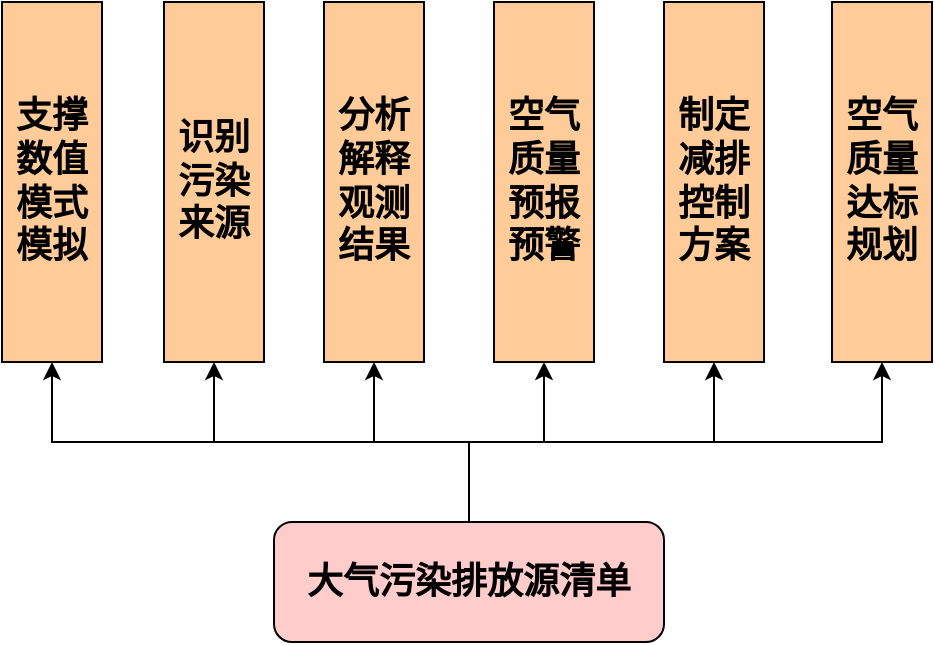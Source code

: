 <mxfile version="13.10.3" type="github">
  <diagram id="O625ewHdyAS9IjYA-WDS" name="Page-1">
    <mxGraphModel dx="868" dy="425" grid="1" gridSize="10" guides="1" tooltips="1" connect="1" arrows="1" fold="1" page="1" pageScale="1" pageWidth="1169" pageHeight="827" math="0" shadow="0">
      <root>
        <mxCell id="0" />
        <mxCell id="1" parent="0" />
        <mxCell id="PwkgPZgoM_TibOQa7Q1G-10" style="edgeStyle=orthogonalEdgeStyle;rounded=0;orthogonalLoop=1;jettySize=auto;html=1;exitX=0.5;exitY=0;exitDx=0;exitDy=0;entryX=0.5;entryY=1;entryDx=0;entryDy=0;" edge="1" parent="1" source="PwkgPZgoM_TibOQa7Q1G-1" target="PwkgPZgoM_TibOQa7Q1G-2">
          <mxGeometry relative="1" as="geometry" />
        </mxCell>
        <mxCell id="PwkgPZgoM_TibOQa7Q1G-11" style="edgeStyle=orthogonalEdgeStyle;rounded=0;orthogonalLoop=1;jettySize=auto;html=1;exitX=0.5;exitY=0;exitDx=0;exitDy=0;entryX=0.5;entryY=1;entryDx=0;entryDy=0;" edge="1" parent="1" source="PwkgPZgoM_TibOQa7Q1G-1" target="PwkgPZgoM_TibOQa7Q1G-4">
          <mxGeometry relative="1" as="geometry" />
        </mxCell>
        <mxCell id="PwkgPZgoM_TibOQa7Q1G-12" style="edgeStyle=orthogonalEdgeStyle;rounded=0;orthogonalLoop=1;jettySize=auto;html=1;exitX=0.5;exitY=0;exitDx=0;exitDy=0;entryX=0.5;entryY=1;entryDx=0;entryDy=0;" edge="1" parent="1" source="PwkgPZgoM_TibOQa7Q1G-1" target="PwkgPZgoM_TibOQa7Q1G-3">
          <mxGeometry relative="1" as="geometry" />
        </mxCell>
        <mxCell id="PwkgPZgoM_TibOQa7Q1G-13" style="edgeStyle=orthogonalEdgeStyle;rounded=0;orthogonalLoop=1;jettySize=auto;html=1;exitX=0.5;exitY=0;exitDx=0;exitDy=0;entryX=0.5;entryY=1;entryDx=0;entryDy=0;" edge="1" parent="1" source="PwkgPZgoM_TibOQa7Q1G-1" target="PwkgPZgoM_TibOQa7Q1G-8">
          <mxGeometry relative="1" as="geometry" />
        </mxCell>
        <mxCell id="PwkgPZgoM_TibOQa7Q1G-14" style="edgeStyle=orthogonalEdgeStyle;rounded=0;orthogonalLoop=1;jettySize=auto;html=1;exitX=0.5;exitY=0;exitDx=0;exitDy=0;entryX=0.5;entryY=1;entryDx=0;entryDy=0;" edge="1" parent="1" source="PwkgPZgoM_TibOQa7Q1G-1" target="PwkgPZgoM_TibOQa7Q1G-5">
          <mxGeometry relative="1" as="geometry" />
        </mxCell>
        <mxCell id="PwkgPZgoM_TibOQa7Q1G-15" style="edgeStyle=orthogonalEdgeStyle;rounded=0;orthogonalLoop=1;jettySize=auto;html=1;exitX=0.5;exitY=0;exitDx=0;exitDy=0;entryX=0.5;entryY=1;entryDx=0;entryDy=0;" edge="1" parent="1" source="PwkgPZgoM_TibOQa7Q1G-1" target="PwkgPZgoM_TibOQa7Q1G-6">
          <mxGeometry relative="1" as="geometry" />
        </mxCell>
        <mxCell id="PwkgPZgoM_TibOQa7Q1G-1" value="&lt;font style=&quot;font-size: 18px&quot;&gt;&lt;b&gt;大气污染排放源清单&lt;/b&gt;&lt;/font&gt;" style="rounded=1;whiteSpace=wrap;html=1;fillColor=#FFCCCC;" vertex="1" parent="1">
          <mxGeometry x="395" y="560" width="195" height="60" as="geometry" />
        </mxCell>
        <mxCell id="PwkgPZgoM_TibOQa7Q1G-2" value="&lt;span style=&quot;font-size: 18px&quot;&gt;&lt;b&gt;支撑&lt;br&gt;数值&lt;br&gt;模式模拟&lt;/b&gt;&lt;/span&gt;" style="rounded=0;whiteSpace=wrap;html=1;fillColor=#FFCC99;" vertex="1" parent="1">
          <mxGeometry x="259" y="300" width="50" height="180" as="geometry" />
        </mxCell>
        <mxCell id="PwkgPZgoM_TibOQa7Q1G-3" value="&lt;span style=&quot;font-size: 18px&quot;&gt;&lt;b&gt;识别污染来源&lt;/b&gt;&lt;/span&gt;" style="rounded=0;whiteSpace=wrap;html=1;fillColor=#FFCC99;" vertex="1" parent="1">
          <mxGeometry x="340" y="300" width="50" height="180" as="geometry" />
        </mxCell>
        <mxCell id="PwkgPZgoM_TibOQa7Q1G-4" value="&lt;span style=&quot;font-size: 18px&quot;&gt;&lt;b&gt;空气质量预报预警&lt;/b&gt;&lt;/span&gt;" style="rounded=0;whiteSpace=wrap;html=1;fillColor=#FFCC99;" vertex="1" parent="1">
          <mxGeometry x="505" y="300" width="50" height="180" as="geometry" />
        </mxCell>
        <mxCell id="PwkgPZgoM_TibOQa7Q1G-5" value="&lt;span style=&quot;font-size: 18px&quot;&gt;&lt;b&gt;制定减排控制方案&lt;/b&gt;&lt;/span&gt;" style="rounded=0;whiteSpace=wrap;html=1;fillColor=#FFCC99;" vertex="1" parent="1">
          <mxGeometry x="590" y="300" width="50" height="180" as="geometry" />
        </mxCell>
        <mxCell id="PwkgPZgoM_TibOQa7Q1G-6" value="&lt;span style=&quot;font-size: 18px&quot;&gt;&lt;b&gt;分析解释观测结果&lt;/b&gt;&lt;/span&gt;" style="rounded=0;whiteSpace=wrap;html=1;fillColor=#FFCC99;" vertex="1" parent="1">
          <mxGeometry x="420" y="300" width="50" height="180" as="geometry" />
        </mxCell>
        <mxCell id="PwkgPZgoM_TibOQa7Q1G-8" value="&lt;span style=&quot;font-size: 18px&quot;&gt;&lt;b&gt;空气质量达标规划&lt;/b&gt;&lt;/span&gt;" style="rounded=0;whiteSpace=wrap;html=1;fillColor=#FFCC99;" vertex="1" parent="1">
          <mxGeometry x="674" y="300" width="50" height="180" as="geometry" />
        </mxCell>
      </root>
    </mxGraphModel>
  </diagram>
</mxfile>
